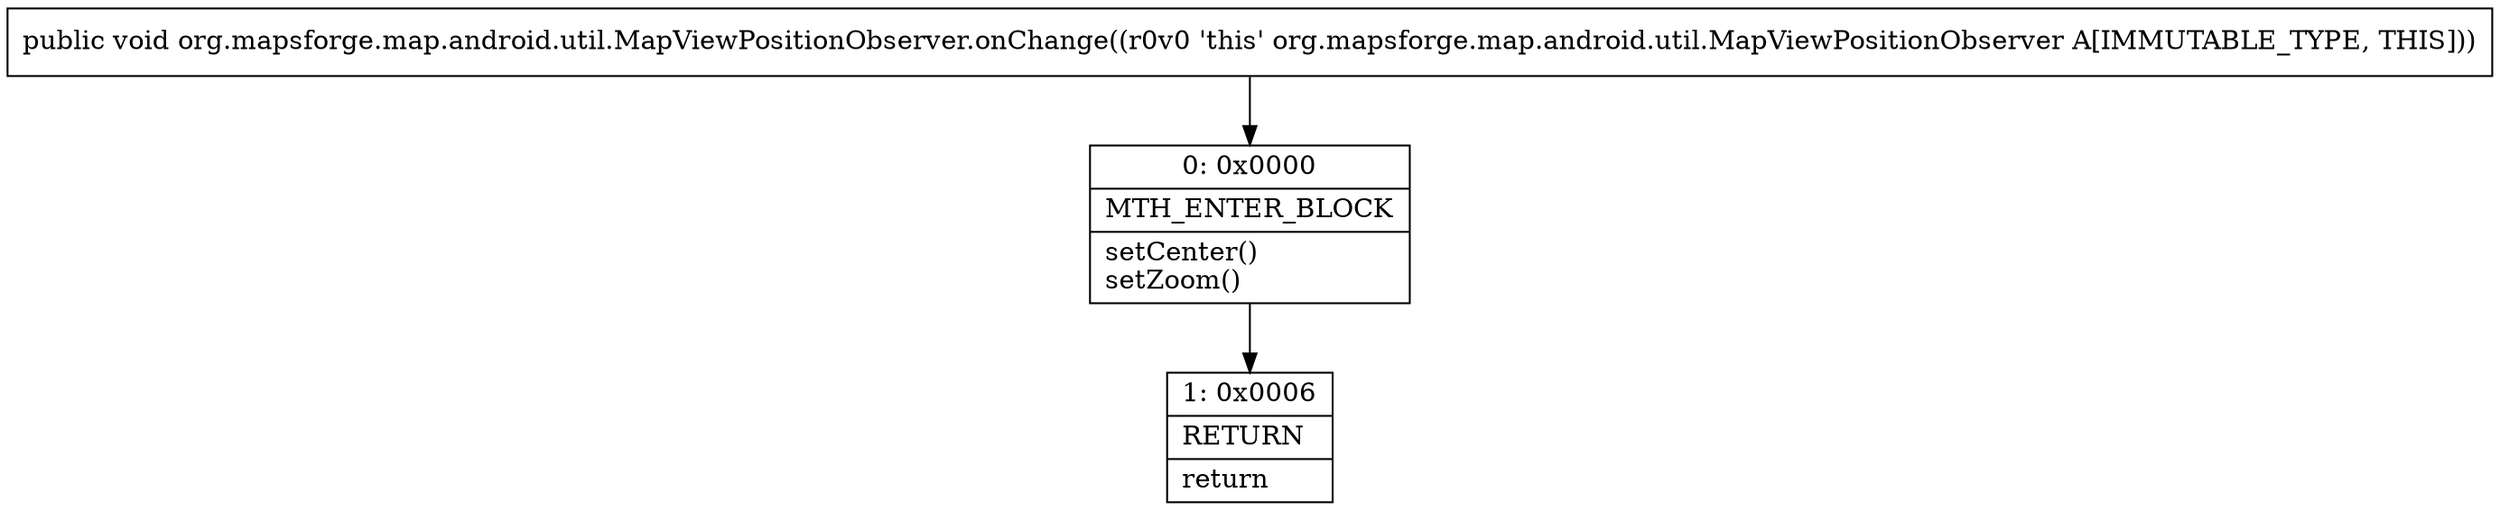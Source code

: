 digraph "CFG fororg.mapsforge.map.android.util.MapViewPositionObserver.onChange()V" {
Node_0 [shape=record,label="{0\:\ 0x0000|MTH_ENTER_BLOCK\l|setCenter()\lsetZoom()\l}"];
Node_1 [shape=record,label="{1\:\ 0x0006|RETURN\l|return\l}"];
MethodNode[shape=record,label="{public void org.mapsforge.map.android.util.MapViewPositionObserver.onChange((r0v0 'this' org.mapsforge.map.android.util.MapViewPositionObserver A[IMMUTABLE_TYPE, THIS])) }"];
MethodNode -> Node_0;
Node_0 -> Node_1;
}

